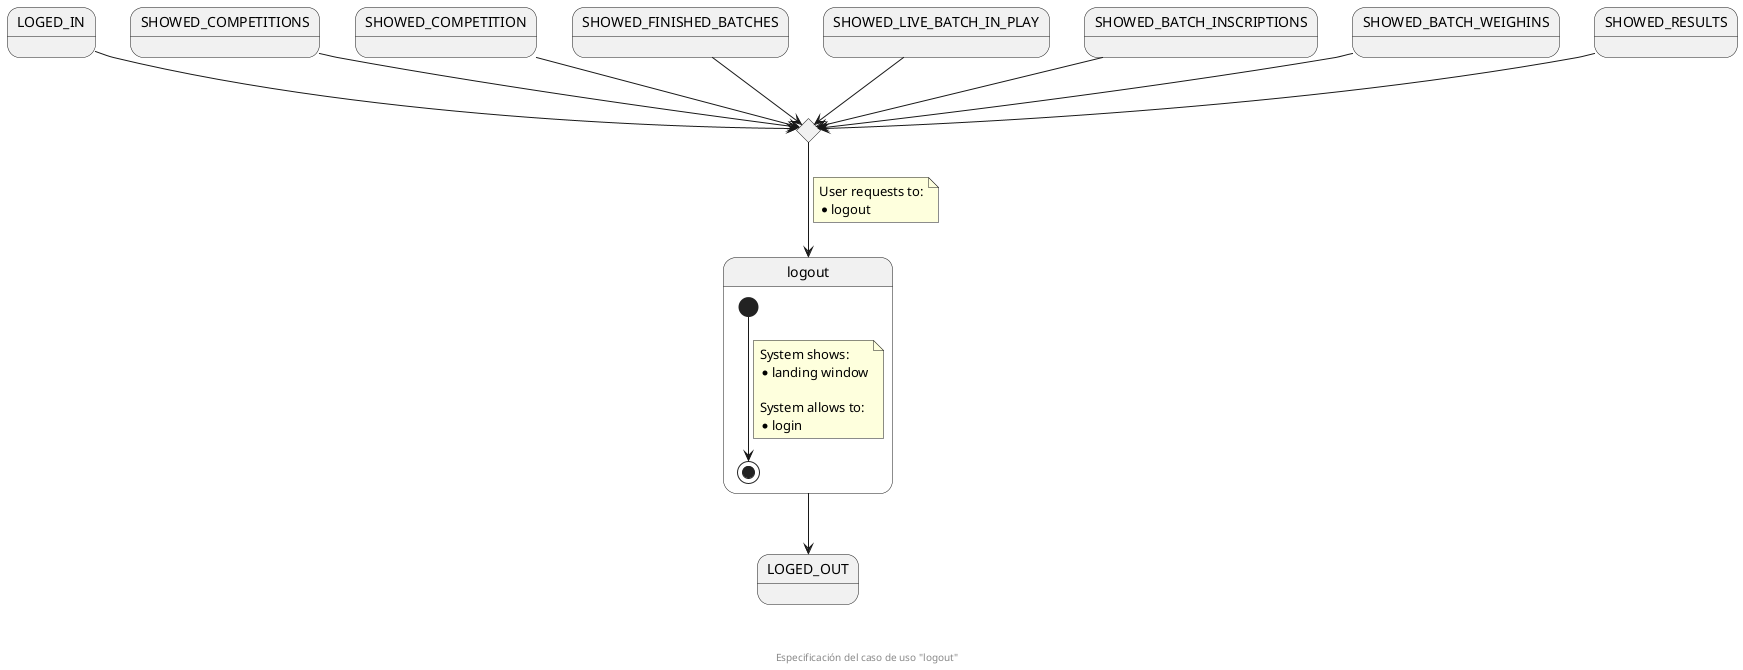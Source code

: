 @startuml
state LOGED_IN
state SHOWED_COMPETITIONS
state SHOWED_COMPETITION
state SHOWED_FINISHED_BATCHES
state SHOWED_LIVE_BATCH_IN_PLAY
state SHOWED_BATCH_INSCRIPTIONS
state SHOWED_BATCH_WEIGHINS
state SHOWED_RESULTS

state enterLogoutCHC <<choice>>

state logout {
  [*] --> [*]
  note on link
    System shows:
    * landing window

    System allows to:
    * login
  end note
}
state LOGED_OUT

LOGED_IN --> enterLogoutCHC
SHOWED_COMPETITIONS --> enterLogoutCHC
SHOWED_COMPETITION --> enterLogoutCHC
SHOWED_FINISHED_BATCHES --> enterLogoutCHC
SHOWED_LIVE_BATCH_IN_PLAY --> enterLogoutCHC
SHOWED_BATCH_INSCRIPTIONS --> enterLogoutCHC
SHOWED_BATCH_WEIGHINS --> enterLogoutCHC
SHOWED_RESULTS --> enterLogoutCHC
enterLogoutCHC --> logout
note on link
  User requests to:
  * logout
end note
logout --> LOGED_OUT

footer \n\n\n Especificación del caso de uso "logout"
@enduml
